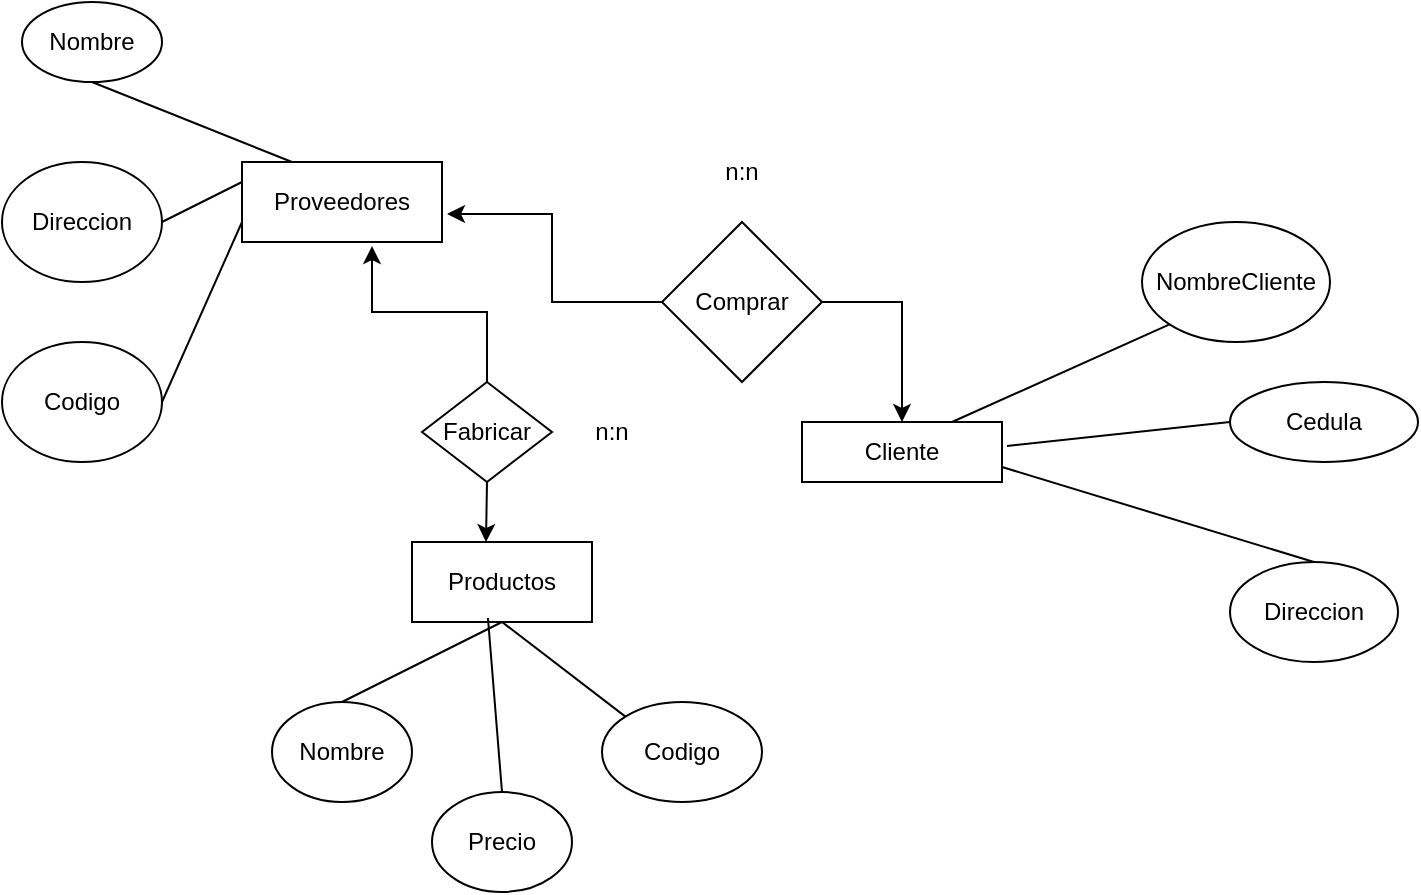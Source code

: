 <mxfile version="24.3.1" type="github">
  <diagram name="Página-1" id="RG81tBduf7GuAwrDdT9L">
    <mxGraphModel dx="1581" dy="777" grid="1" gridSize="10" guides="1" tooltips="1" connect="1" arrows="1" fold="1" page="1" pageScale="1" pageWidth="827" pageHeight="1169" math="0" shadow="0">
      <root>
        <mxCell id="0" />
        <mxCell id="1" parent="0" />
        <mxCell id="y_6HAnA4AnNZ5Ou7yBOp-1" value="Proveedores" style="rounded=0;whiteSpace=wrap;html=1;" vertex="1" parent="1">
          <mxGeometry x="40" y="120" width="100" height="40" as="geometry" />
        </mxCell>
        <mxCell id="y_6HAnA4AnNZ5Ou7yBOp-2" value="Cliente" style="rounded=0;whiteSpace=wrap;html=1;" vertex="1" parent="1">
          <mxGeometry x="320" y="250" width="100" height="30" as="geometry" />
        </mxCell>
        <mxCell id="y_6HAnA4AnNZ5Ou7yBOp-4" style="edgeStyle=orthogonalEdgeStyle;rounded=0;orthogonalLoop=1;jettySize=auto;html=1;exitX=1;exitY=0.5;exitDx=0;exitDy=0;entryX=0.5;entryY=0;entryDx=0;entryDy=0;" edge="1" parent="1" source="y_6HAnA4AnNZ5Ou7yBOp-3" target="y_6HAnA4AnNZ5Ou7yBOp-2">
          <mxGeometry relative="1" as="geometry" />
        </mxCell>
        <mxCell id="y_6HAnA4AnNZ5Ou7yBOp-3" value="Comprar" style="rhombus;whiteSpace=wrap;html=1;" vertex="1" parent="1">
          <mxGeometry x="250" y="150" width="80" height="80" as="geometry" />
        </mxCell>
        <mxCell id="y_6HAnA4AnNZ5Ou7yBOp-6" style="edgeStyle=orthogonalEdgeStyle;rounded=0;orthogonalLoop=1;jettySize=auto;html=1;exitX=0;exitY=0.5;exitDx=0;exitDy=0;entryX=1.025;entryY=0.65;entryDx=0;entryDy=0;entryPerimeter=0;" edge="1" parent="1" source="y_6HAnA4AnNZ5Ou7yBOp-3" target="y_6HAnA4AnNZ5Ou7yBOp-1">
          <mxGeometry relative="1" as="geometry" />
        </mxCell>
        <mxCell id="y_6HAnA4AnNZ5Ou7yBOp-9" value="Direccion" style="ellipse;whiteSpace=wrap;html=1;" vertex="1" parent="1">
          <mxGeometry x="-80" y="120" width="80" height="60" as="geometry" />
        </mxCell>
        <mxCell id="y_6HAnA4AnNZ5Ou7yBOp-11" value="Nombre" style="ellipse;whiteSpace=wrap;html=1;" vertex="1" parent="1">
          <mxGeometry x="-70" y="40" width="70" height="40" as="geometry" />
        </mxCell>
        <mxCell id="y_6HAnA4AnNZ5Ou7yBOp-12" value="Codigo" style="ellipse;whiteSpace=wrap;html=1;" vertex="1" parent="1">
          <mxGeometry x="-80" y="210" width="80" height="60" as="geometry" />
        </mxCell>
        <mxCell id="y_6HAnA4AnNZ5Ou7yBOp-15" value="" style="endArrow=none;html=1;rounded=0;exitX=1;exitY=0.5;exitDx=0;exitDy=0;entryX=0;entryY=0.75;entryDx=0;entryDy=0;" edge="1" parent="1" source="y_6HAnA4AnNZ5Ou7yBOp-12" target="y_6HAnA4AnNZ5Ou7yBOp-1">
          <mxGeometry width="50" height="50" relative="1" as="geometry">
            <mxPoint x="-20" y="225" as="sourcePoint" />
            <mxPoint x="40" y="155" as="targetPoint" />
          </mxGeometry>
        </mxCell>
        <mxCell id="y_6HAnA4AnNZ5Ou7yBOp-16" value="" style="endArrow=none;html=1;rounded=0;exitX=0.25;exitY=0;exitDx=0;exitDy=0;entryX=0.5;entryY=1;entryDx=0;entryDy=0;" edge="1" parent="1" source="y_6HAnA4AnNZ5Ou7yBOp-1" target="y_6HAnA4AnNZ5Ou7yBOp-11">
          <mxGeometry width="50" height="50" relative="1" as="geometry">
            <mxPoint x="5" y="130" as="sourcePoint" />
            <mxPoint x="55" y="80" as="targetPoint" />
          </mxGeometry>
        </mxCell>
        <mxCell id="y_6HAnA4AnNZ5Ou7yBOp-17" value="" style="endArrow=none;html=1;rounded=0;entryX=0;entryY=0.25;entryDx=0;entryDy=0;exitX=1;exitY=0.5;exitDx=0;exitDy=0;" edge="1" parent="1" source="y_6HAnA4AnNZ5Ou7yBOp-9" target="y_6HAnA4AnNZ5Ou7yBOp-1">
          <mxGeometry width="50" height="50" relative="1" as="geometry">
            <mxPoint x="-10" y="180" as="sourcePoint" />
            <mxPoint x="40" y="130" as="targetPoint" />
          </mxGeometry>
        </mxCell>
        <mxCell id="y_6HAnA4AnNZ5Ou7yBOp-18" value="Productos" style="rounded=0;whiteSpace=wrap;html=1;" vertex="1" parent="1">
          <mxGeometry x="125" y="310" width="90" height="40" as="geometry" />
        </mxCell>
        <mxCell id="y_6HAnA4AnNZ5Ou7yBOp-19" value="Precio" style="ellipse;whiteSpace=wrap;html=1;" vertex="1" parent="1">
          <mxGeometry x="135" y="435" width="70" height="50" as="geometry" />
        </mxCell>
        <mxCell id="y_6HAnA4AnNZ5Ou7yBOp-20" value="Nombre" style="ellipse;whiteSpace=wrap;html=1;" vertex="1" parent="1">
          <mxGeometry x="55" y="390" width="70" height="50" as="geometry" />
        </mxCell>
        <mxCell id="y_6HAnA4AnNZ5Ou7yBOp-21" value="NombreCliente" style="ellipse;whiteSpace=wrap;html=1;" vertex="1" parent="1">
          <mxGeometry x="490" y="150" width="94" height="60" as="geometry" />
        </mxCell>
        <mxCell id="y_6HAnA4AnNZ5Ou7yBOp-22" value="Cedula" style="ellipse;whiteSpace=wrap;html=1;" vertex="1" parent="1">
          <mxGeometry x="534" y="230" width="94" height="40" as="geometry" />
        </mxCell>
        <mxCell id="y_6HAnA4AnNZ5Ou7yBOp-23" value="Direccion" style="ellipse;whiteSpace=wrap;html=1;" vertex="1" parent="1">
          <mxGeometry x="534" y="320" width="84" height="50" as="geometry" />
        </mxCell>
        <mxCell id="y_6HAnA4AnNZ5Ou7yBOp-24" value="" style="endArrow=none;html=1;rounded=0;entryX=1;entryY=0.75;entryDx=0;entryDy=0;exitX=0.5;exitY=0;exitDx=0;exitDy=0;" edge="1" parent="1" source="y_6HAnA4AnNZ5Ou7yBOp-23" target="y_6HAnA4AnNZ5Ou7yBOp-2">
          <mxGeometry width="50" height="50" relative="1" as="geometry">
            <mxPoint x="395" y="360" as="sourcePoint" />
            <mxPoint x="445" y="310" as="targetPoint" />
          </mxGeometry>
        </mxCell>
        <mxCell id="y_6HAnA4AnNZ5Ou7yBOp-25" value="" style="endArrow=none;html=1;rounded=0;entryX=0;entryY=0.5;entryDx=0;entryDy=0;exitX=1.025;exitY=0.4;exitDx=0;exitDy=0;exitPerimeter=0;" edge="1" parent="1" source="y_6HAnA4AnNZ5Ou7yBOp-2" target="y_6HAnA4AnNZ5Ou7yBOp-22">
          <mxGeometry width="50" height="50" relative="1" as="geometry">
            <mxPoint x="400" y="240" as="sourcePoint" />
            <mxPoint x="450" y="190" as="targetPoint" />
          </mxGeometry>
        </mxCell>
        <mxCell id="y_6HAnA4AnNZ5Ou7yBOp-26" value="" style="endArrow=none;html=1;rounded=0;entryX=0;entryY=1;entryDx=0;entryDy=0;exitX=0.75;exitY=0;exitDx=0;exitDy=0;" edge="1" parent="1" source="y_6HAnA4AnNZ5Ou7yBOp-2" target="y_6HAnA4AnNZ5Ou7yBOp-21">
          <mxGeometry width="50" height="50" relative="1" as="geometry">
            <mxPoint x="395" y="180" as="sourcePoint" />
            <mxPoint x="445" y="130" as="targetPoint" />
          </mxGeometry>
        </mxCell>
        <mxCell id="y_6HAnA4AnNZ5Ou7yBOp-27" value="Codigo" style="ellipse;whiteSpace=wrap;html=1;" vertex="1" parent="1">
          <mxGeometry x="220" y="390" width="80" height="50" as="geometry" />
        </mxCell>
        <mxCell id="y_6HAnA4AnNZ5Ou7yBOp-28" value="" style="endArrow=none;html=1;rounded=0;entryX=0.5;entryY=1;entryDx=0;entryDy=0;exitX=0;exitY=0;exitDx=0;exitDy=0;" edge="1" parent="1" source="y_6HAnA4AnNZ5Ou7yBOp-27" target="y_6HAnA4AnNZ5Ou7yBOp-18">
          <mxGeometry width="50" height="50" relative="1" as="geometry">
            <mxPoint x="220" y="385" as="sourcePoint" />
            <mxPoint x="170" y="350" as="targetPoint" />
          </mxGeometry>
        </mxCell>
        <mxCell id="y_6HAnA4AnNZ5Ou7yBOp-29" value="" style="endArrow=none;html=1;rounded=0;entryX=0.422;entryY=0.95;entryDx=0;entryDy=0;entryPerimeter=0;exitX=0.5;exitY=0;exitDx=0;exitDy=0;" edge="1" parent="1" source="y_6HAnA4AnNZ5Ou7yBOp-19" target="y_6HAnA4AnNZ5Ou7yBOp-18">
          <mxGeometry width="50" height="50" relative="1" as="geometry">
            <mxPoint x="110" y="400" as="sourcePoint" />
            <mxPoint x="160" y="350" as="targetPoint" />
          </mxGeometry>
        </mxCell>
        <mxCell id="y_6HAnA4AnNZ5Ou7yBOp-30" value="" style="endArrow=none;html=1;rounded=0;entryX=0.5;entryY=1;entryDx=0;entryDy=0;exitX=0.5;exitY=0;exitDx=0;exitDy=0;" edge="1" parent="1" source="y_6HAnA4AnNZ5Ou7yBOp-20" target="y_6HAnA4AnNZ5Ou7yBOp-18">
          <mxGeometry width="50" height="50" relative="1" as="geometry">
            <mxPoint x="110" y="415" as="sourcePoint" />
            <mxPoint x="160" y="365" as="targetPoint" />
          </mxGeometry>
        </mxCell>
        <mxCell id="y_6HAnA4AnNZ5Ou7yBOp-31" value="Fabricar" style="rhombus;whiteSpace=wrap;html=1;" vertex="1" parent="1">
          <mxGeometry x="130" y="230" width="65" height="50" as="geometry" />
        </mxCell>
        <mxCell id="y_6HAnA4AnNZ5Ou7yBOp-32" style="edgeStyle=orthogonalEdgeStyle;rounded=0;orthogonalLoop=1;jettySize=auto;html=1;exitX=0.5;exitY=0;exitDx=0;exitDy=0;entryX=0.65;entryY=1.05;entryDx=0;entryDy=0;entryPerimeter=0;" edge="1" parent="1" source="y_6HAnA4AnNZ5Ou7yBOp-31" target="y_6HAnA4AnNZ5Ou7yBOp-1">
          <mxGeometry relative="1" as="geometry" />
        </mxCell>
        <mxCell id="y_6HAnA4AnNZ5Ou7yBOp-33" style="edgeStyle=orthogonalEdgeStyle;rounded=0;orthogonalLoop=1;jettySize=auto;html=1;exitX=0.5;exitY=1;exitDx=0;exitDy=0;entryX=0.411;entryY=0;entryDx=0;entryDy=0;entryPerimeter=0;" edge="1" parent="1" source="y_6HAnA4AnNZ5Ou7yBOp-31" target="y_6HAnA4AnNZ5Ou7yBOp-18">
          <mxGeometry relative="1" as="geometry" />
        </mxCell>
        <mxCell id="y_6HAnA4AnNZ5Ou7yBOp-34" value="n:n" style="text;html=1;align=center;verticalAlign=middle;whiteSpace=wrap;rounded=0;" vertex="1" parent="1">
          <mxGeometry x="260" y="110" width="60" height="30" as="geometry" />
        </mxCell>
        <mxCell id="y_6HAnA4AnNZ5Ou7yBOp-35" value="n:n" style="text;html=1;align=center;verticalAlign=middle;whiteSpace=wrap;rounded=0;" vertex="1" parent="1">
          <mxGeometry x="195" y="240" width="60" height="30" as="geometry" />
        </mxCell>
      </root>
    </mxGraphModel>
  </diagram>
</mxfile>

